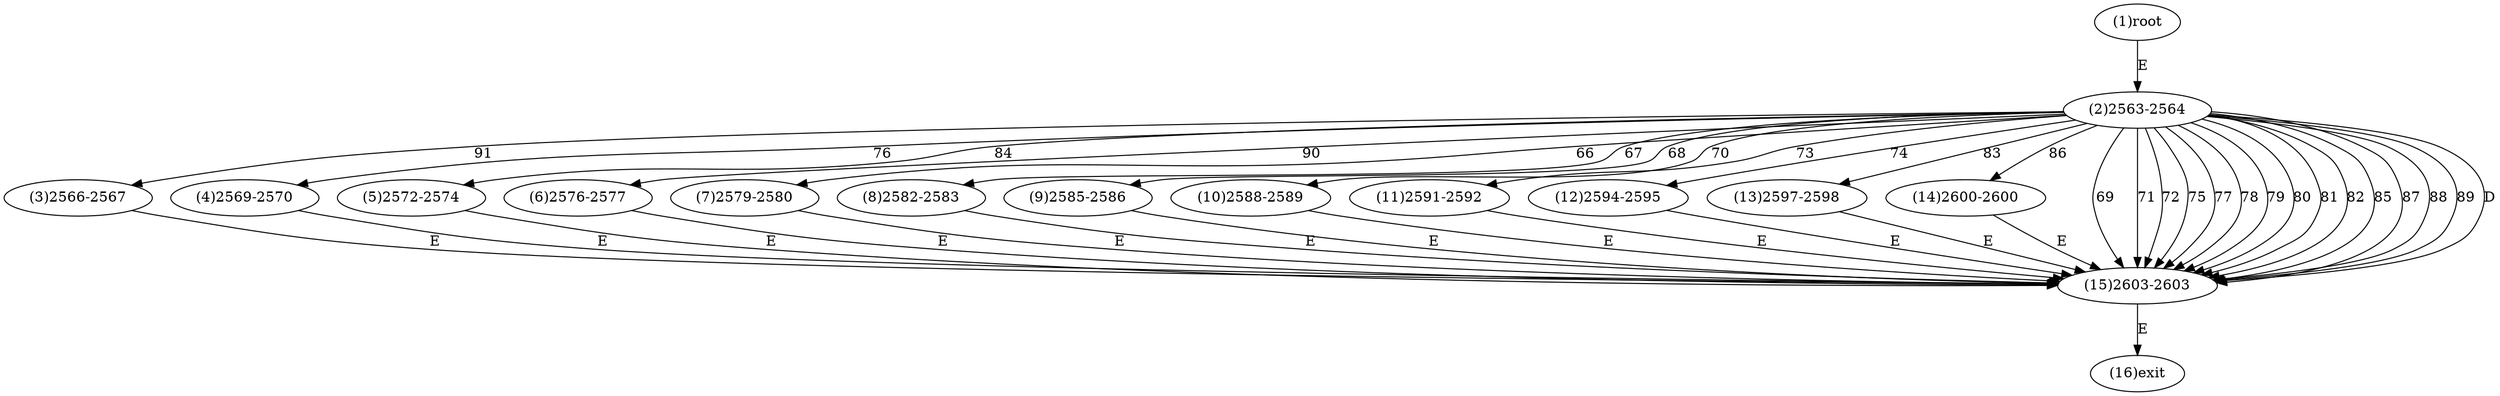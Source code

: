 digraph "" { 
1[ label="(1)root"];
2[ label="(2)2563-2564"];
3[ label="(3)2566-2567"];
4[ label="(4)2569-2570"];
5[ label="(5)2572-2574"];
6[ label="(6)2576-2577"];
7[ label="(7)2579-2580"];
8[ label="(8)2582-2583"];
9[ label="(9)2585-2586"];
10[ label="(10)2588-2589"];
11[ label="(11)2591-2592"];
12[ label="(12)2594-2595"];
13[ label="(13)2597-2598"];
14[ label="(14)2600-2600"];
15[ label="(15)2603-2603"];
16[ label="(16)exit"];
1->2[ label="E"];
2->7[ label="66"];
2->8[ label="67"];
2->9[ label="68"];
2->15[ label="69"];
2->10[ label="70"];
2->15[ label="71"];
2->15[ label="72"];
2->11[ label="73"];
2->12[ label="74"];
2->15[ label="75"];
2->4[ label="76"];
2->15[ label="77"];
2->15[ label="78"];
2->15[ label="79"];
2->15[ label="80"];
2->15[ label="81"];
2->15[ label="82"];
2->13[ label="83"];
2->5[ label="84"];
2->15[ label="85"];
2->14[ label="86"];
2->15[ label="87"];
2->15[ label="88"];
2->15[ label="89"];
2->6[ label="90"];
2->3[ label="91"];
2->15[ label="D"];
3->15[ label="E"];
4->15[ label="E"];
5->15[ label="E"];
6->15[ label="E"];
7->15[ label="E"];
8->15[ label="E"];
9->15[ label="E"];
10->15[ label="E"];
11->15[ label="E"];
12->15[ label="E"];
13->15[ label="E"];
14->15[ label="E"];
15->16[ label="E"];
}